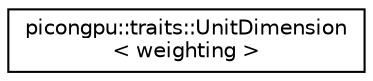digraph "Graphical Class Hierarchy"
{
 // LATEX_PDF_SIZE
  edge [fontname="Helvetica",fontsize="10",labelfontname="Helvetica",labelfontsize="10"];
  node [fontname="Helvetica",fontsize="10",shape=record];
  rankdir="LR";
  Node0 [label="picongpu::traits::UnitDimension\l\< weighting \>",height=0.2,width=0.4,color="black", fillcolor="white", style="filled",URL="$structpicongpu_1_1traits_1_1_unit_dimension_3_01weighting_01_4.html",tooltip=" "];
}
